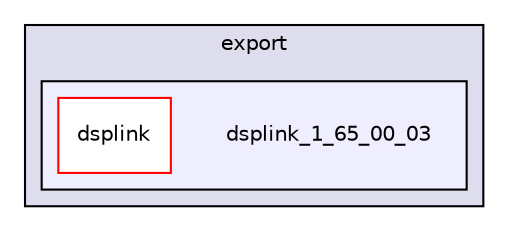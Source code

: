 digraph G {
  compound=true
  node [ fontsize=10, fontname="Helvetica"];
  edge [ labelfontsize=9, labelfontname="Helvetica"];
  subgraph clusterdir_000004 {
    graph [ bgcolor="#ddddee", pencolor="black", label="export" fontname="Helvetica", fontsize=10, URL="dir_000004.html"]
  subgraph clusterdir_000005 {
    graph [ bgcolor="#eeeeff", pencolor="black", label="" URL="dir_000005.html"];
    dir_000005 [shape=plaintext label="dsplink_1_65_00_03"];
    dir_000006 [shape=box label="dsplink" color="red" fillcolor="white" style="filled" URL="dir_000006.html"];
  }
  }
}
